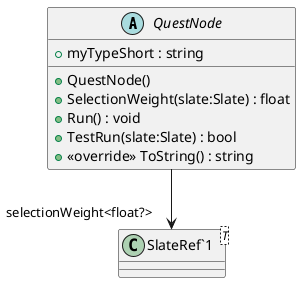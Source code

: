 @startuml
abstract class QuestNode {
    + myTypeShort : string
    + QuestNode()
    + SelectionWeight(slate:Slate) : float
    + Run() : void
    + TestRun(slate:Slate) : bool
    + <<override>> ToString() : string
}
class "SlateRef`1"<T> {
}
QuestNode --> "selectionWeight<float?>" "SlateRef`1"
@enduml
